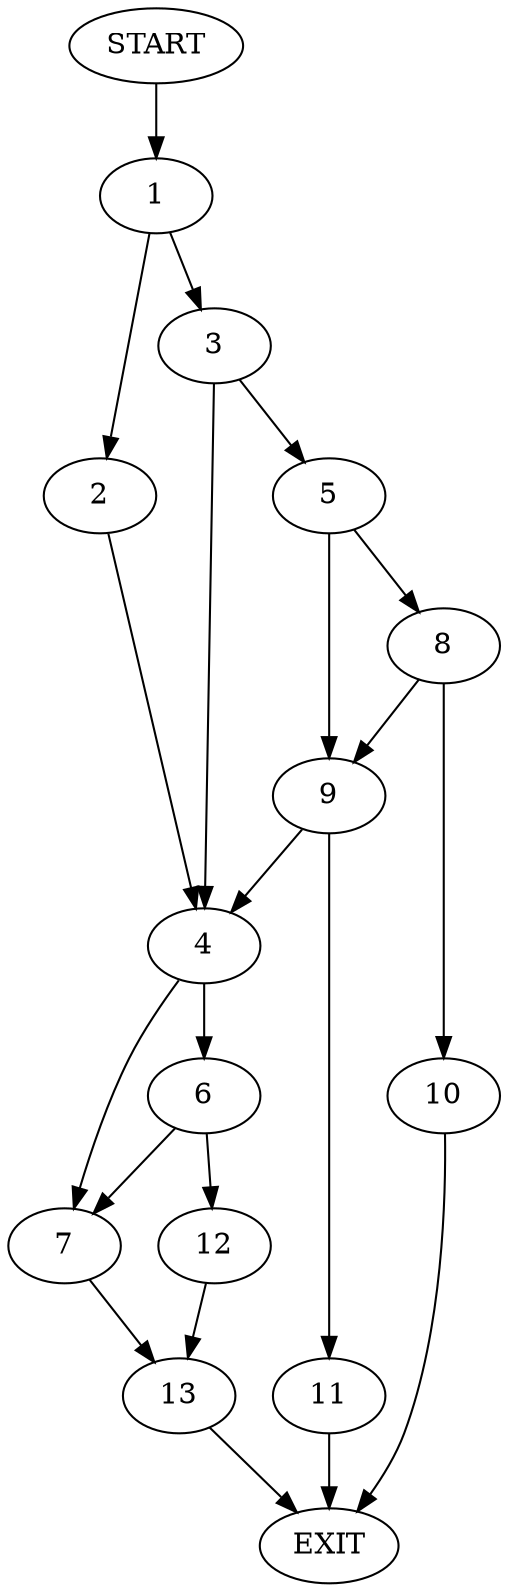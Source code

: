digraph {
0 [label="START"]
14 [label="EXIT"]
0 -> 1
1 -> 2
1 -> 3
2 -> 4
3 -> 4
3 -> 5
4 -> 6
4 -> 7
5 -> 8
5 -> 9
8 -> 10
8 -> 9
9 -> 4
9 -> 11
10 -> 14
11 -> 14
6 -> 12
6 -> 7
7 -> 13
12 -> 13
13 -> 14
}
